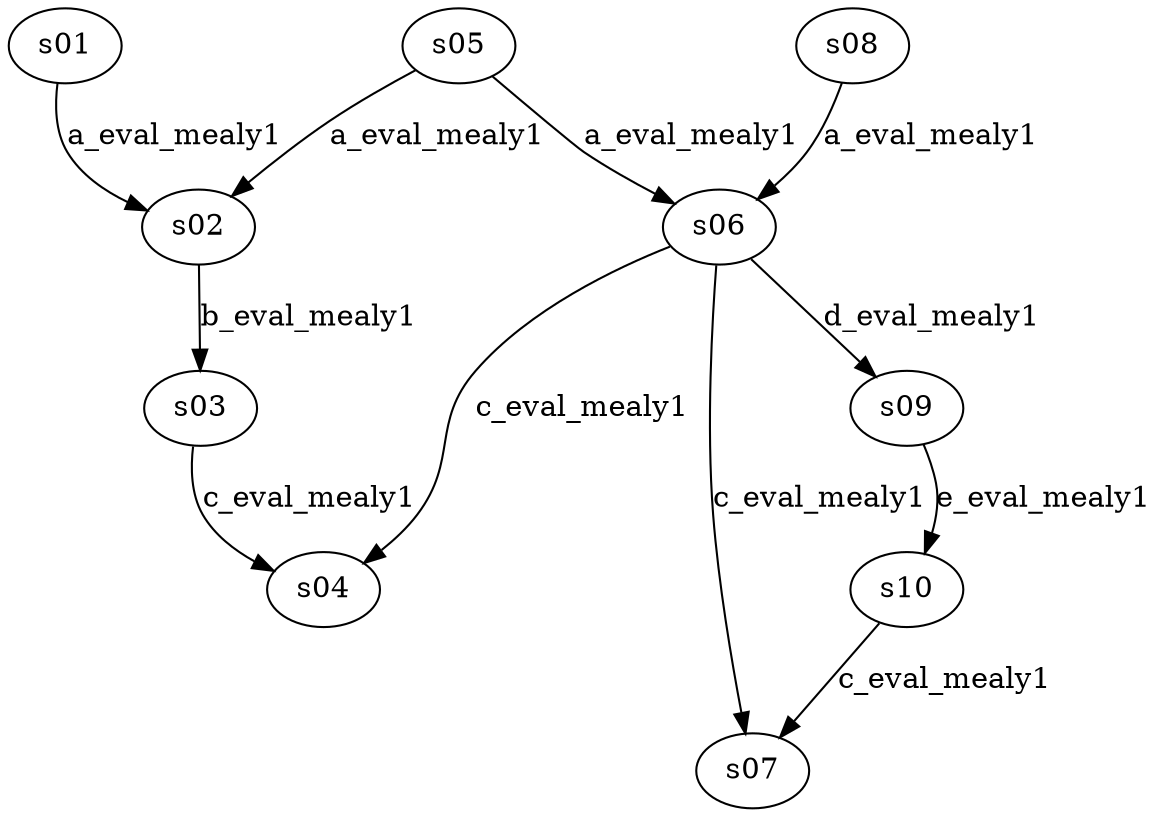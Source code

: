 strict digraph signal_graph {
edge [label=c_eval_mealy1];
s03 -> s04;
edge [label=b_eval_mealy1];
s02 -> s03;
edge [label=a_eval_mealy1];
s01 -> s02;
edge [label=a_eval_mealy1];
s05 -> s02;
edge [label=c_eval_mealy1];
s06 -> s04;
edge [label=a_eval_mealy1];
s05 -> s06;
edge [label=c_eval_mealy1];
s06 -> s07;
edge [label=d_eval_mealy1];
s06 -> s09;
edge [label=a_eval_mealy1];
s08 -> s06;
edge [label=e_eval_mealy1];
s09 -> s10;
edge [label=c_eval_mealy1];
s10 -> s07;
}
